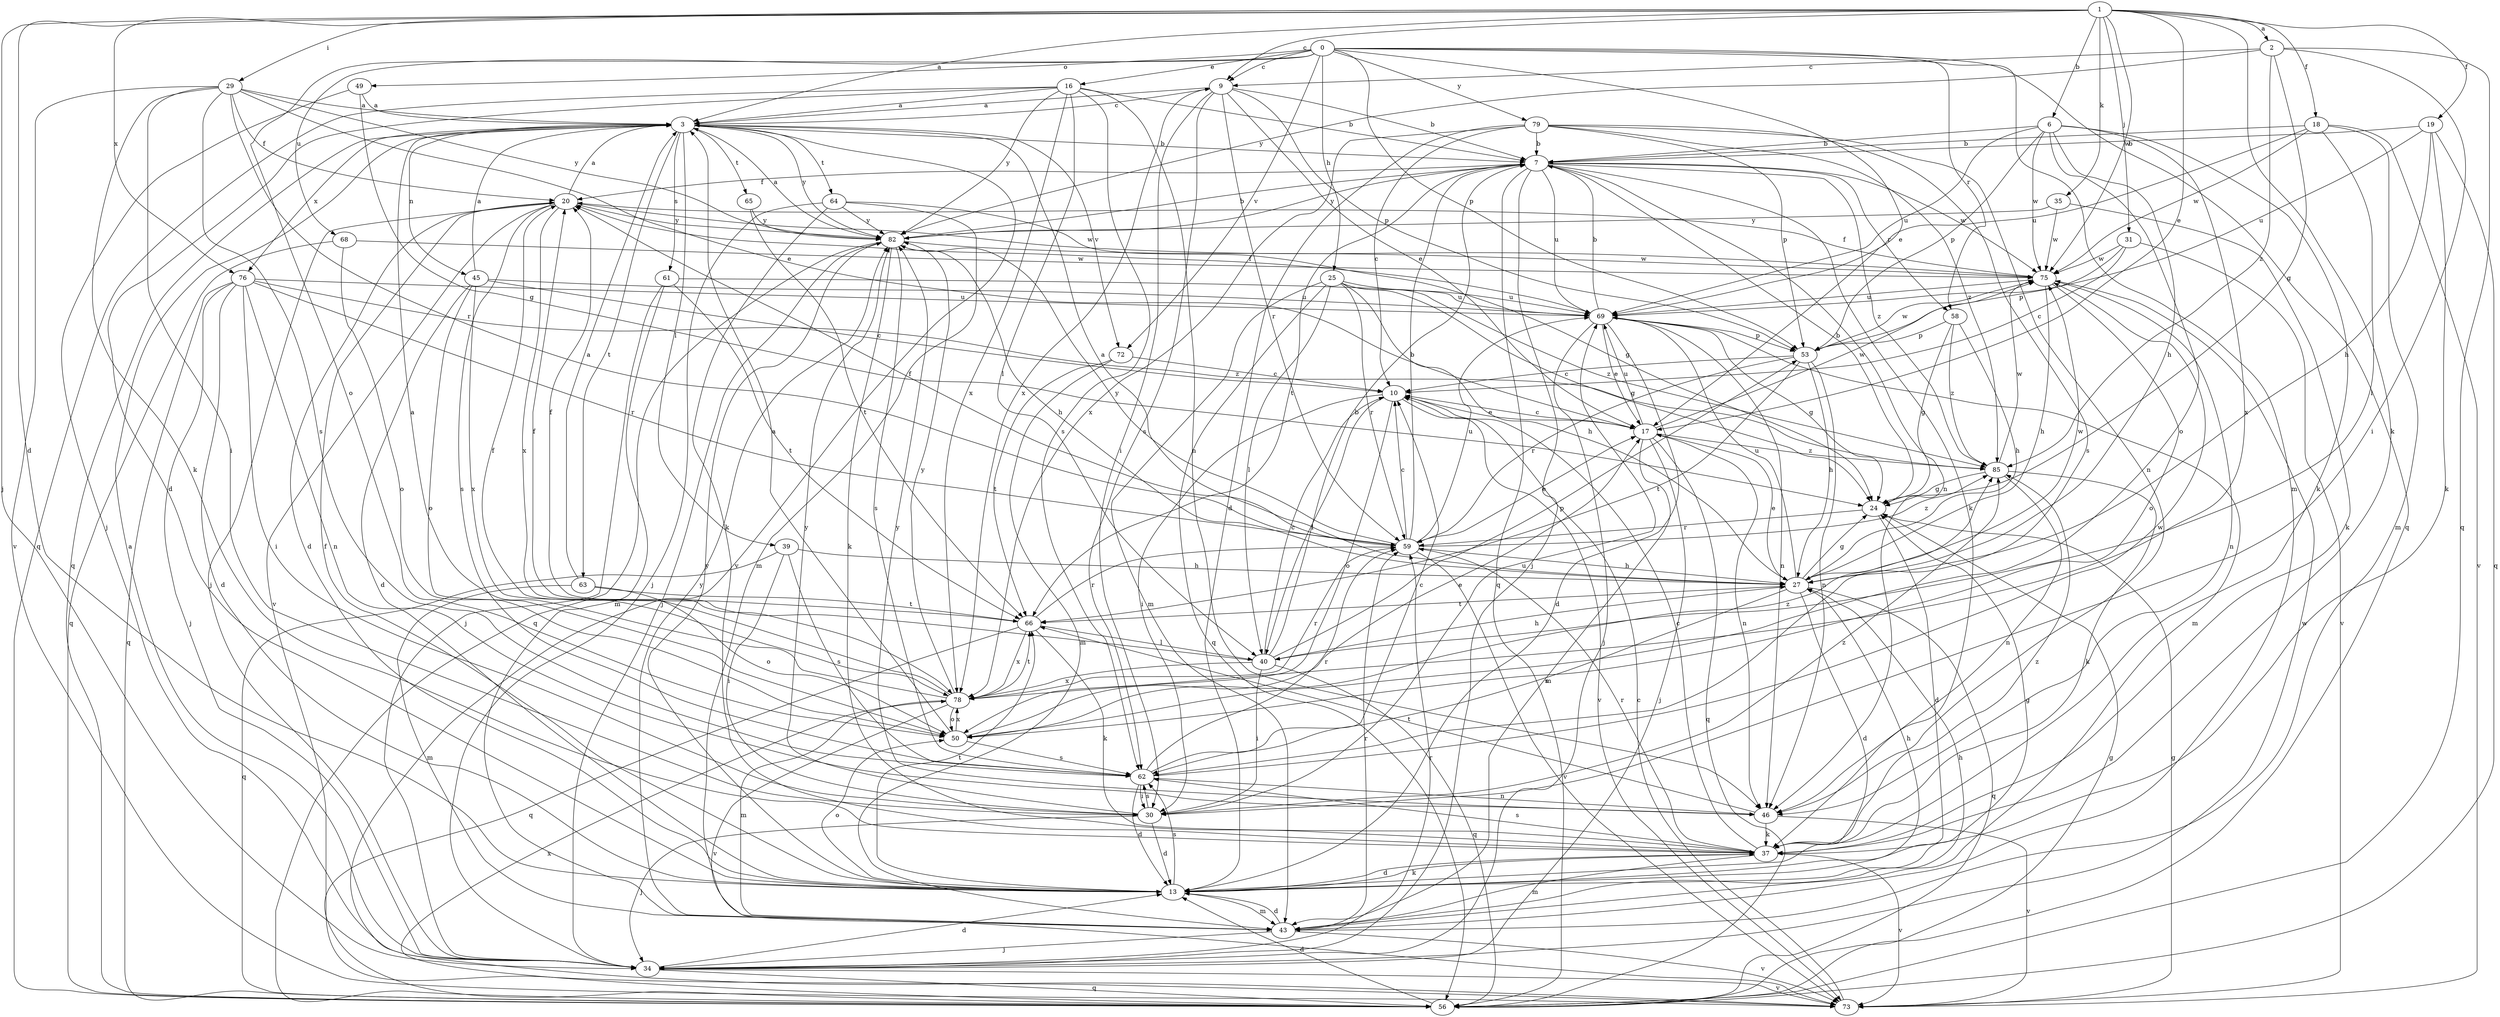 strict digraph  {
0;
1;
2;
3;
6;
7;
9;
10;
13;
16;
17;
18;
19;
20;
24;
25;
27;
29;
30;
31;
34;
35;
37;
39;
40;
43;
45;
46;
49;
50;
53;
56;
58;
59;
61;
62;
63;
64;
65;
66;
68;
69;
72;
73;
75;
76;
78;
79;
82;
85;
0 -> 9  [label=c];
0 -> 16  [label=e];
0 -> 17  [label=e];
0 -> 25  [label=h];
0 -> 43  [label=m];
0 -> 49  [label=o];
0 -> 50  [label=o];
0 -> 53  [label=p];
0 -> 56  [label=q];
0 -> 58  [label=r];
0 -> 68  [label=u];
0 -> 72  [label=v];
0 -> 79  [label=y];
1 -> 2  [label=a];
1 -> 3  [label=a];
1 -> 6  [label=b];
1 -> 9  [label=c];
1 -> 13  [label=d];
1 -> 17  [label=e];
1 -> 18  [label=f];
1 -> 19  [label=f];
1 -> 29  [label=i];
1 -> 31  [label=j];
1 -> 34  [label=j];
1 -> 35  [label=k];
1 -> 37  [label=k];
1 -> 75  [label=w];
1 -> 76  [label=x];
2 -> 9  [label=c];
2 -> 24  [label=g];
2 -> 30  [label=i];
2 -> 56  [label=q];
2 -> 82  [label=y];
2 -> 85  [label=z];
3 -> 7  [label=b];
3 -> 9  [label=c];
3 -> 39  [label=l];
3 -> 45  [label=n];
3 -> 56  [label=q];
3 -> 61  [label=s];
3 -> 63  [label=t];
3 -> 64  [label=t];
3 -> 65  [label=t];
3 -> 72  [label=v];
3 -> 73  [label=v];
3 -> 76  [label=x];
3 -> 82  [label=y];
6 -> 7  [label=b];
6 -> 27  [label=h];
6 -> 37  [label=k];
6 -> 50  [label=o];
6 -> 53  [label=p];
6 -> 69  [label=u];
6 -> 75  [label=w];
6 -> 78  [label=x];
7 -> 20  [label=f];
7 -> 34  [label=j];
7 -> 37  [label=k];
7 -> 46  [label=n];
7 -> 56  [label=q];
7 -> 58  [label=r];
7 -> 66  [label=t];
7 -> 69  [label=u];
7 -> 75  [label=w];
7 -> 82  [label=y];
7 -> 85  [label=z];
9 -> 3  [label=a];
9 -> 7  [label=b];
9 -> 17  [label=e];
9 -> 30  [label=i];
9 -> 53  [label=p];
9 -> 59  [label=r];
9 -> 62  [label=s];
9 -> 78  [label=x];
10 -> 17  [label=e];
10 -> 30  [label=i];
10 -> 40  [label=l];
10 -> 50  [label=o];
10 -> 73  [label=v];
13 -> 20  [label=f];
13 -> 24  [label=g];
13 -> 27  [label=h];
13 -> 37  [label=k];
13 -> 43  [label=m];
13 -> 50  [label=o];
13 -> 62  [label=s];
13 -> 66  [label=t];
13 -> 82  [label=y];
16 -> 3  [label=a];
16 -> 7  [label=b];
16 -> 13  [label=d];
16 -> 40  [label=l];
16 -> 46  [label=n];
16 -> 56  [label=q];
16 -> 62  [label=s];
16 -> 78  [label=x];
16 -> 82  [label=y];
17 -> 10  [label=c];
17 -> 34  [label=j];
17 -> 43  [label=m];
17 -> 46  [label=n];
17 -> 56  [label=q];
17 -> 69  [label=u];
17 -> 75  [label=w];
17 -> 85  [label=z];
18 -> 7  [label=b];
18 -> 40  [label=l];
18 -> 43  [label=m];
18 -> 69  [label=u];
18 -> 73  [label=v];
18 -> 75  [label=w];
19 -> 7  [label=b];
19 -> 27  [label=h];
19 -> 37  [label=k];
19 -> 56  [label=q];
19 -> 69  [label=u];
20 -> 3  [label=a];
20 -> 13  [label=d];
20 -> 34  [label=j];
20 -> 62  [label=s];
20 -> 73  [label=v];
20 -> 75  [label=w];
20 -> 78  [label=x];
20 -> 82  [label=y];
24 -> 7  [label=b];
24 -> 13  [label=d];
24 -> 59  [label=r];
25 -> 24  [label=g];
25 -> 27  [label=h];
25 -> 40  [label=l];
25 -> 43  [label=m];
25 -> 56  [label=q];
25 -> 59  [label=r];
25 -> 69  [label=u];
25 -> 85  [label=z];
27 -> 3  [label=a];
27 -> 13  [label=d];
27 -> 17  [label=e];
27 -> 24  [label=g];
27 -> 56  [label=q];
27 -> 62  [label=s];
27 -> 66  [label=t];
27 -> 69  [label=u];
27 -> 75  [label=w];
29 -> 3  [label=a];
29 -> 17  [label=e];
29 -> 20  [label=f];
29 -> 30  [label=i];
29 -> 37  [label=k];
29 -> 59  [label=r];
29 -> 62  [label=s];
29 -> 73  [label=v];
29 -> 82  [label=y];
30 -> 13  [label=d];
30 -> 34  [label=j];
30 -> 62  [label=s];
30 -> 69  [label=u];
30 -> 82  [label=y];
30 -> 85  [label=z];
31 -> 10  [label=c];
31 -> 53  [label=p];
31 -> 73  [label=v];
31 -> 75  [label=w];
34 -> 3  [label=a];
34 -> 13  [label=d];
34 -> 56  [label=q];
34 -> 59  [label=r];
34 -> 73  [label=v];
34 -> 75  [label=w];
35 -> 37  [label=k];
35 -> 75  [label=w];
35 -> 82  [label=y];
37 -> 10  [label=c];
37 -> 13  [label=d];
37 -> 43  [label=m];
37 -> 59  [label=r];
37 -> 62  [label=s];
37 -> 73  [label=v];
37 -> 85  [label=z];
39 -> 27  [label=h];
39 -> 30  [label=i];
39 -> 56  [label=q];
39 -> 62  [label=s];
40 -> 7  [label=b];
40 -> 10  [label=c];
40 -> 20  [label=f];
40 -> 27  [label=h];
40 -> 30  [label=i];
40 -> 53  [label=p];
40 -> 56  [label=q];
40 -> 78  [label=x];
43 -> 13  [label=d];
43 -> 27  [label=h];
43 -> 34  [label=j];
43 -> 59  [label=r];
43 -> 73  [label=v];
43 -> 82  [label=y];
45 -> 3  [label=a];
45 -> 10  [label=c];
45 -> 13  [label=d];
45 -> 50  [label=o];
45 -> 69  [label=u];
45 -> 78  [label=x];
46 -> 37  [label=k];
46 -> 66  [label=t];
46 -> 73  [label=v];
46 -> 82  [label=y];
49 -> 3  [label=a];
49 -> 24  [label=g];
49 -> 34  [label=j];
50 -> 3  [label=a];
50 -> 17  [label=e];
50 -> 62  [label=s];
50 -> 78  [label=x];
50 -> 85  [label=z];
53 -> 10  [label=c];
53 -> 27  [label=h];
53 -> 46  [label=n];
53 -> 59  [label=r];
53 -> 66  [label=t];
53 -> 75  [label=w];
56 -> 13  [label=d];
56 -> 24  [label=g];
56 -> 78  [label=x];
58 -> 24  [label=g];
58 -> 27  [label=h];
58 -> 53  [label=p];
58 -> 85  [label=z];
59 -> 7  [label=b];
59 -> 10  [label=c];
59 -> 17  [label=e];
59 -> 20  [label=f];
59 -> 27  [label=h];
59 -> 69  [label=u];
59 -> 73  [label=v];
59 -> 82  [label=y];
59 -> 85  [label=z];
61 -> 34  [label=j];
61 -> 43  [label=m];
61 -> 66  [label=t];
61 -> 69  [label=u];
62 -> 10  [label=c];
62 -> 13  [label=d];
62 -> 30  [label=i];
62 -> 46  [label=n];
62 -> 59  [label=r];
62 -> 75  [label=w];
63 -> 3  [label=a];
63 -> 43  [label=m];
63 -> 50  [label=o];
63 -> 66  [label=t];
64 -> 24  [label=g];
64 -> 34  [label=j];
64 -> 37  [label=k];
64 -> 43  [label=m];
64 -> 82  [label=y];
65 -> 66  [label=t];
65 -> 82  [label=y];
66 -> 20  [label=f];
66 -> 37  [label=k];
66 -> 40  [label=l];
66 -> 56  [label=q];
66 -> 59  [label=r];
66 -> 78  [label=x];
68 -> 50  [label=o];
68 -> 56  [label=q];
68 -> 75  [label=w];
69 -> 7  [label=b];
69 -> 13  [label=d];
69 -> 17  [label=e];
69 -> 20  [label=f];
69 -> 24  [label=g];
69 -> 34  [label=j];
69 -> 43  [label=m];
69 -> 46  [label=n];
69 -> 53  [label=p];
72 -> 10  [label=c];
72 -> 43  [label=m];
72 -> 66  [label=t];
73 -> 10  [label=c];
73 -> 24  [label=g];
75 -> 20  [label=f];
75 -> 27  [label=h];
75 -> 46  [label=n];
75 -> 50  [label=o];
75 -> 69  [label=u];
76 -> 13  [label=d];
76 -> 30  [label=i];
76 -> 34  [label=j];
76 -> 46  [label=n];
76 -> 56  [label=q];
76 -> 59  [label=r];
76 -> 69  [label=u];
76 -> 85  [label=z];
78 -> 3  [label=a];
78 -> 20  [label=f];
78 -> 43  [label=m];
78 -> 50  [label=o];
78 -> 59  [label=r];
78 -> 66  [label=t];
78 -> 73  [label=v];
78 -> 82  [label=y];
79 -> 7  [label=b];
79 -> 10  [label=c];
79 -> 13  [label=d];
79 -> 46  [label=n];
79 -> 53  [label=p];
79 -> 62  [label=s];
79 -> 78  [label=x];
79 -> 85  [label=z];
82 -> 3  [label=a];
82 -> 7  [label=b];
82 -> 27  [label=h];
82 -> 34  [label=j];
82 -> 37  [label=k];
82 -> 56  [label=q];
82 -> 62  [label=s];
82 -> 75  [label=w];
85 -> 24  [label=g];
85 -> 37  [label=k];
85 -> 46  [label=n];
85 -> 75  [label=w];
}
